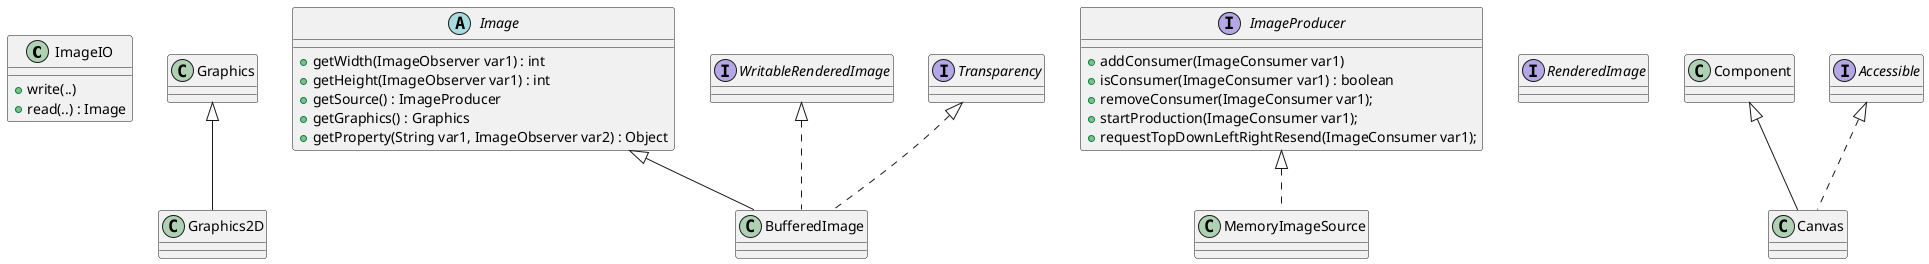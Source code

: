 @startuml
class ImageIO {
  + write(..)
  + read(..) : Image
}

class Graphics2D extends Graphics {
}

class Graphics {
}

abstract class Image {
+ getWidth(ImageObserver var1) : int
+ getHeight(ImageObserver var1) : int
+ getSource() : ImageProducer
+ getGraphics() : Graphics
+ getProperty(String var1, ImageObserver var2) : Object
}

class MemoryImageSource implements ImageProducer {

}

interface ImageProducer {
+ addConsumer(ImageConsumer var1)
+ isConsumer(ImageConsumer var1) : boolean
+ removeConsumer(ImageConsumer var1);
+ startProduction(ImageConsumer var1);
+ requestTopDownLeftRightResend(ImageConsumer var1);
}

interface RenderedImage {

}

class BufferedImage extends Image implements WritableRenderedImage, Transparency {

}

class Canvas extends Component implements Accessible {

}

@enduml
